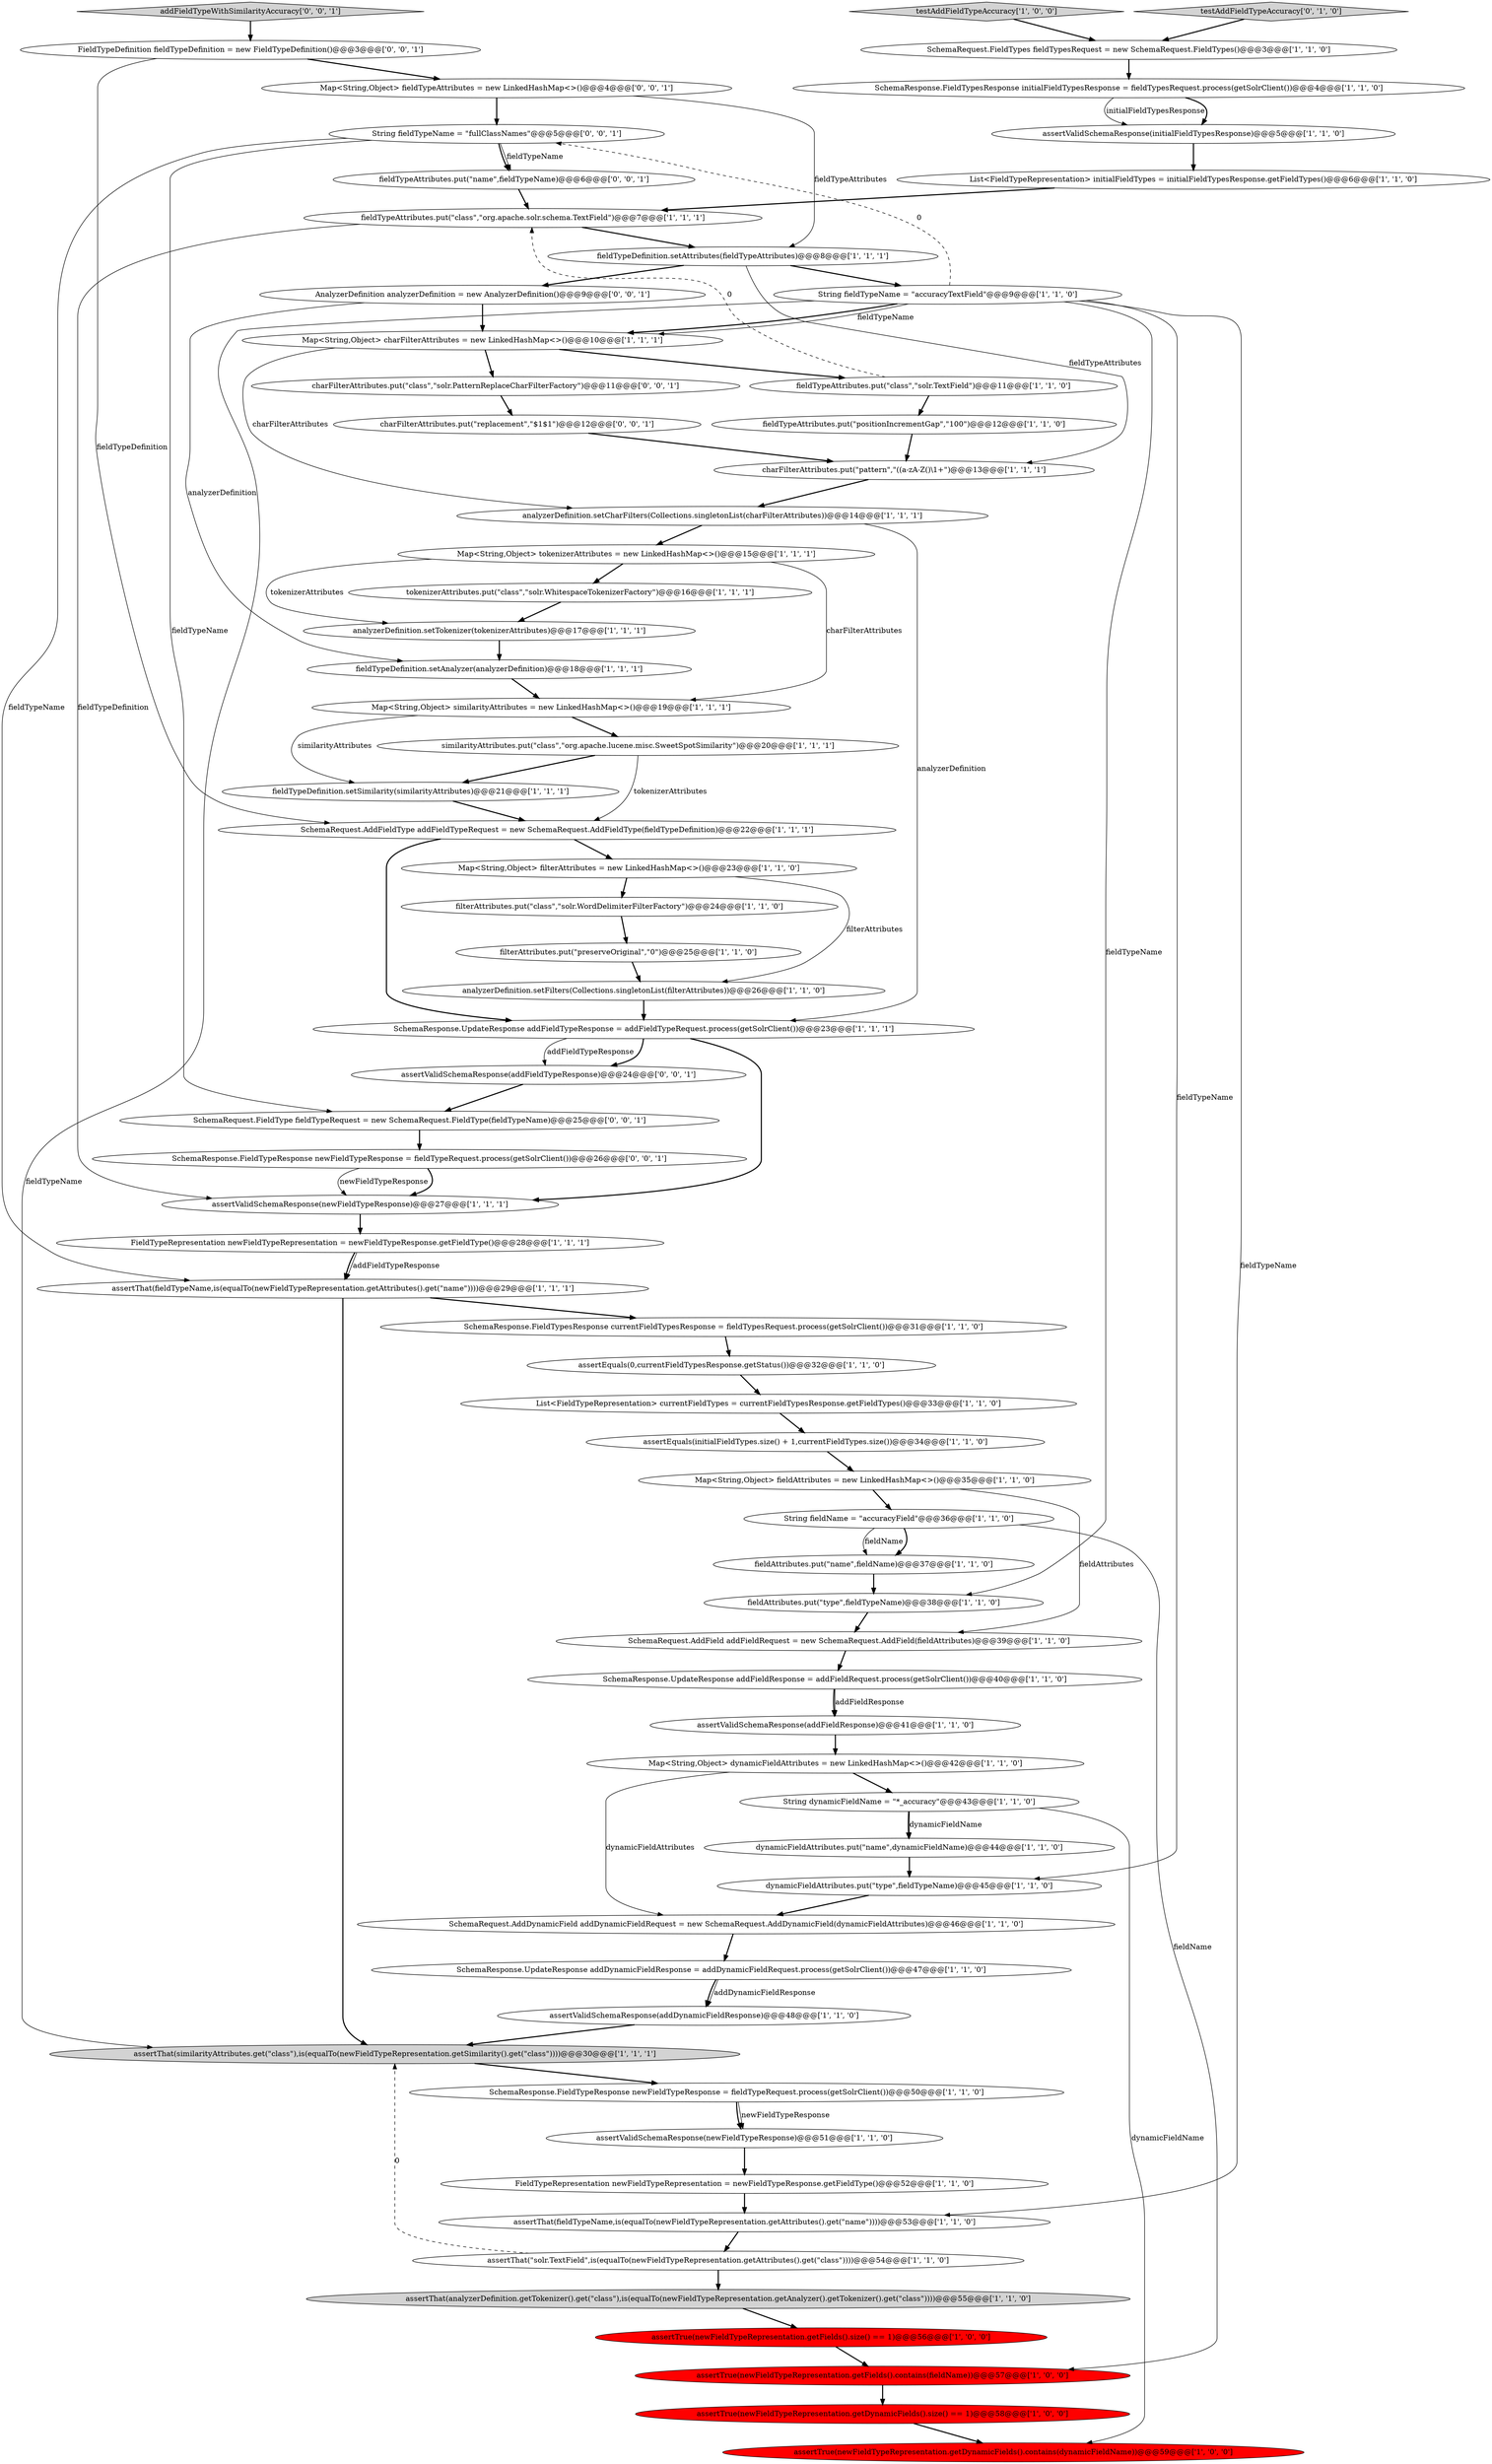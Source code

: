 digraph {
15 [style = filled, label = "assertValidSchemaResponse(addFieldResponse)@@@41@@@['1', '1', '0']", fillcolor = white, shape = ellipse image = "AAA0AAABBB1BBB"];
32 [style = filled, label = "SchemaRequest.FieldTypes fieldTypesRequest = new SchemaRequest.FieldTypes()@@@3@@@['1', '1', '0']", fillcolor = white, shape = ellipse image = "AAA0AAABBB1BBB"];
47 [style = filled, label = "analyzerDefinition.setCharFilters(Collections.singletonList(charFilterAttributes))@@@14@@@['1', '1', '1']", fillcolor = white, shape = ellipse image = "AAA0AAABBB1BBB"];
5 [style = filled, label = "filterAttributes.put(\"preserveOriginal\",\"0\")@@@25@@@['1', '1', '0']", fillcolor = white, shape = ellipse image = "AAA0AAABBB1BBB"];
40 [style = filled, label = "SchemaResponse.FieldTypesResponse initialFieldTypesResponse = fieldTypesRequest.process(getSolrClient())@@@4@@@['1', '1', '0']", fillcolor = white, shape = ellipse image = "AAA0AAABBB1BBB"];
14 [style = filled, label = "FieldTypeRepresentation newFieldTypeRepresentation = newFieldTypeResponse.getFieldType()@@@28@@@['1', '1', '1']", fillcolor = white, shape = ellipse image = "AAA0AAABBB1BBB"];
20 [style = filled, label = "dynamicFieldAttributes.put(\"name\",dynamicFieldName)@@@44@@@['1', '1', '0']", fillcolor = white, shape = ellipse image = "AAA0AAABBB1BBB"];
36 [style = filled, label = "assertValidSchemaResponse(addDynamicFieldResponse)@@@48@@@['1', '1', '0']", fillcolor = white, shape = ellipse image = "AAA0AAABBB1BBB"];
37 [style = filled, label = "SchemaResponse.FieldTypesResponse currentFieldTypesResponse = fieldTypesRequest.process(getSolrClient())@@@31@@@['1', '1', '0']", fillcolor = white, shape = ellipse image = "AAA0AAABBB1BBB"];
4 [style = filled, label = "assertTrue(newFieldTypeRepresentation.getFields().size() == 1)@@@56@@@['1', '0', '0']", fillcolor = red, shape = ellipse image = "AAA1AAABBB1BBB"];
9 [style = filled, label = "assertValidSchemaResponse(newFieldTypeResponse)@@@27@@@['1', '1', '1']", fillcolor = white, shape = ellipse image = "AAA0AAABBB1BBB"];
53 [style = filled, label = "Map<String,Object> dynamicFieldAttributes = new LinkedHashMap<>()@@@42@@@['1', '1', '0']", fillcolor = white, shape = ellipse image = "AAA0AAABBB1BBB"];
16 [style = filled, label = "SchemaResponse.UpdateResponse addDynamicFieldResponse = addDynamicFieldRequest.process(getSolrClient())@@@47@@@['1', '1', '0']", fillcolor = white, shape = ellipse image = "AAA0AAABBB1BBB"];
43 [style = filled, label = "assertEquals(initialFieldTypes.size() + 1,currentFieldTypes.size())@@@34@@@['1', '1', '0']", fillcolor = white, shape = ellipse image = "AAA0AAABBB1BBB"];
66 [style = filled, label = "AnalyzerDefinition analyzerDefinition = new AnalyzerDefinition()@@@9@@@['0', '0', '1']", fillcolor = white, shape = ellipse image = "AAA0AAABBB3BBB"];
67 [style = filled, label = "String fieldTypeName = \"fullClassNames\"@@@5@@@['0', '0', '1']", fillcolor = white, shape = ellipse image = "AAA0AAABBB3BBB"];
58 [style = filled, label = "testAddFieldTypeAccuracy['0', '1', '0']", fillcolor = lightgray, shape = diamond image = "AAA0AAABBB2BBB"];
49 [style = filled, label = "fieldAttributes.put(\"name\",fieldName)@@@37@@@['1', '1', '0']", fillcolor = white, shape = ellipse image = "AAA0AAABBB1BBB"];
0 [style = filled, label = "SchemaResponse.UpdateResponse addFieldTypeResponse = addFieldTypeRequest.process(getSolrClient())@@@23@@@['1', '1', '1']", fillcolor = white, shape = ellipse image = "AAA0AAABBB1BBB"];
1 [style = filled, label = "Map<String,Object> fieldAttributes = new LinkedHashMap<>()@@@35@@@['1', '1', '0']", fillcolor = white, shape = ellipse image = "AAA0AAABBB1BBB"];
19 [style = filled, label = "assertTrue(newFieldTypeRepresentation.getFields().contains(fieldName))@@@57@@@['1', '0', '0']", fillcolor = red, shape = ellipse image = "AAA1AAABBB1BBB"];
26 [style = filled, label = "fieldTypeDefinition.setAnalyzer(analyzerDefinition)@@@18@@@['1', '1', '1']", fillcolor = white, shape = ellipse image = "AAA0AAABBB1BBB"];
54 [style = filled, label = "assertThat(fieldTypeName,is(equalTo(newFieldTypeRepresentation.getAttributes().get(\"name\"))))@@@53@@@['1', '1', '0']", fillcolor = white, shape = ellipse image = "AAA0AAABBB1BBB"];
64 [style = filled, label = "Map<String,Object> fieldTypeAttributes = new LinkedHashMap<>()@@@4@@@['0', '0', '1']", fillcolor = white, shape = ellipse image = "AAA0AAABBB3BBB"];
68 [style = filled, label = "SchemaResponse.FieldTypeResponse newFieldTypeResponse = fieldTypeRequest.process(getSolrClient())@@@26@@@['0', '0', '1']", fillcolor = white, shape = ellipse image = "AAA0AAABBB3BBB"];
48 [style = filled, label = "fieldTypeAttributes.put(\"positionIncrementGap\",\"100\")@@@12@@@['1', '1', '0']", fillcolor = white, shape = ellipse image = "AAA0AAABBB1BBB"];
35 [style = filled, label = "tokenizerAttributes.put(\"class\",\"solr.WhitespaceTokenizerFactory\")@@@16@@@['1', '1', '1']", fillcolor = white, shape = ellipse image = "AAA0AAABBB1BBB"];
17 [style = filled, label = "testAddFieldTypeAccuracy['1', '0', '0']", fillcolor = lightgray, shape = diamond image = "AAA0AAABBB1BBB"];
44 [style = filled, label = "SchemaRequest.AddField addFieldRequest = new SchemaRequest.AddField(fieldAttributes)@@@39@@@['1', '1', '0']", fillcolor = white, shape = ellipse image = "AAA0AAABBB1BBB"];
3 [style = filled, label = "String dynamicFieldName = \"*_accuracy\"@@@43@@@['1', '1', '0']", fillcolor = white, shape = ellipse image = "AAA0AAABBB1BBB"];
55 [style = filled, label = "dynamicFieldAttributes.put(\"type\",fieldTypeName)@@@45@@@['1', '1', '0']", fillcolor = white, shape = ellipse image = "AAA0AAABBB1BBB"];
28 [style = filled, label = "Map<String,Object> similarityAttributes = new LinkedHashMap<>()@@@19@@@['1', '1', '1']", fillcolor = white, shape = ellipse image = "AAA0AAABBB1BBB"];
2 [style = filled, label = "similarityAttributes.put(\"class\",\"org.apache.lucene.misc.SweetSpotSimilarity\")@@@20@@@['1', '1', '1']", fillcolor = white, shape = ellipse image = "AAA0AAABBB1BBB"];
25 [style = filled, label = "assertThat(fieldTypeName,is(equalTo(newFieldTypeRepresentation.getAttributes().get(\"name\"))))@@@29@@@['1', '1', '1']", fillcolor = white, shape = ellipse image = "AAA0AAABBB1BBB"];
11 [style = filled, label = "SchemaRequest.AddFieldType addFieldTypeRequest = new SchemaRequest.AddFieldType(fieldTypeDefinition)@@@22@@@['1', '1', '1']", fillcolor = white, shape = ellipse image = "AAA0AAABBB1BBB"];
62 [style = filled, label = "assertValidSchemaResponse(addFieldTypeResponse)@@@24@@@['0', '0', '1']", fillcolor = white, shape = ellipse image = "AAA0AAABBB3BBB"];
63 [style = filled, label = "FieldTypeDefinition fieldTypeDefinition = new FieldTypeDefinition()@@@3@@@['0', '0', '1']", fillcolor = white, shape = ellipse image = "AAA0AAABBB3BBB"];
65 [style = filled, label = "fieldTypeAttributes.put(\"name\",fieldTypeName)@@@6@@@['0', '0', '1']", fillcolor = white, shape = ellipse image = "AAA0AAABBB3BBB"];
42 [style = filled, label = "fieldAttributes.put(\"type\",fieldTypeName)@@@38@@@['1', '1', '0']", fillcolor = white, shape = ellipse image = "AAA0AAABBB1BBB"];
7 [style = filled, label = "assertTrue(newFieldTypeRepresentation.getDynamicFields().contains(dynamicFieldName))@@@59@@@['1', '0', '0']", fillcolor = red, shape = ellipse image = "AAA1AAABBB1BBB"];
56 [style = filled, label = "assertValidSchemaResponse(initialFieldTypesResponse)@@@5@@@['1', '1', '0']", fillcolor = white, shape = ellipse image = "AAA0AAABBB1BBB"];
59 [style = filled, label = "charFilterAttributes.put(\"class\",\"solr.PatternReplaceCharFilterFactory\")@@@11@@@['0', '0', '1']", fillcolor = white, shape = ellipse image = "AAA0AAABBB3BBB"];
50 [style = filled, label = "assertTrue(newFieldTypeRepresentation.getDynamicFields().size() == 1)@@@58@@@['1', '0', '0']", fillcolor = red, shape = ellipse image = "AAA1AAABBB1BBB"];
27 [style = filled, label = "charFilterAttributes.put(\"pattern\",\"((a-zA-Z()\\1+\")@@@13@@@['1', '1', '1']", fillcolor = white, shape = ellipse image = "AAA0AAABBB1BBB"];
23 [style = filled, label = "assertEquals(0,currentFieldTypesResponse.getStatus())@@@32@@@['1', '1', '0']", fillcolor = white, shape = ellipse image = "AAA0AAABBB1BBB"];
51 [style = filled, label = "SchemaResponse.FieldTypeResponse newFieldTypeResponse = fieldTypeRequest.process(getSolrClient())@@@50@@@['1', '1', '0']", fillcolor = white, shape = ellipse image = "AAA0AAABBB1BBB"];
24 [style = filled, label = "SchemaRequest.AddDynamicField addDynamicFieldRequest = new SchemaRequest.AddDynamicField(dynamicFieldAttributes)@@@46@@@['1', '1', '0']", fillcolor = white, shape = ellipse image = "AAA0AAABBB1BBB"];
41 [style = filled, label = "String fieldTypeName = \"accuracyTextField\"@@@9@@@['1', '1', '0']", fillcolor = white, shape = ellipse image = "AAA0AAABBB1BBB"];
45 [style = filled, label = "List<FieldTypeRepresentation> initialFieldTypes = initialFieldTypesResponse.getFieldTypes()@@@6@@@['1', '1', '0']", fillcolor = white, shape = ellipse image = "AAA0AAABBB1BBB"];
52 [style = filled, label = "assertValidSchemaResponse(newFieldTypeResponse)@@@51@@@['1', '1', '0']", fillcolor = white, shape = ellipse image = "AAA0AAABBB1BBB"];
31 [style = filled, label = "assertThat(similarityAttributes.get(\"class\"),is(equalTo(newFieldTypeRepresentation.getSimilarity().get(\"class\"))))@@@30@@@['1', '1', '1']", fillcolor = lightgray, shape = ellipse image = "AAA0AAABBB1BBB"];
57 [style = filled, label = "filterAttributes.put(\"class\",\"solr.WordDelimiterFilterFactory\")@@@24@@@['1', '1', '0']", fillcolor = white, shape = ellipse image = "AAA0AAABBB1BBB"];
12 [style = filled, label = "fieldTypeDefinition.setSimilarity(similarityAttributes)@@@21@@@['1', '1', '1']", fillcolor = white, shape = ellipse image = "AAA0AAABBB1BBB"];
18 [style = filled, label = "assertThat(\"solr.TextField\",is(equalTo(newFieldTypeRepresentation.getAttributes().get(\"class\"))))@@@54@@@['1', '1', '0']", fillcolor = white, shape = ellipse image = "AAA0AAABBB1BBB"];
13 [style = filled, label = "fieldTypeAttributes.put(\"class\",\"solr.TextField\")@@@11@@@['1', '1', '0']", fillcolor = white, shape = ellipse image = "AAA0AAABBB1BBB"];
38 [style = filled, label = "Map<String,Object> tokenizerAttributes = new LinkedHashMap<>()@@@15@@@['1', '1', '1']", fillcolor = white, shape = ellipse image = "AAA0AAABBB1BBB"];
60 [style = filled, label = "charFilterAttributes.put(\"replacement\",\"$1$1\")@@@12@@@['0', '0', '1']", fillcolor = white, shape = ellipse image = "AAA0AAABBB3BBB"];
34 [style = filled, label = "fieldTypeAttributes.put(\"class\",\"org.apache.solr.schema.TextField\")@@@7@@@['1', '1', '1']", fillcolor = white, shape = ellipse image = "AAA0AAABBB1BBB"];
6 [style = filled, label = "assertThat(analyzerDefinition.getTokenizer().get(\"class\"),is(equalTo(newFieldTypeRepresentation.getAnalyzer().getTokenizer().get(\"class\"))))@@@55@@@['1', '1', '0']", fillcolor = lightgray, shape = ellipse image = "AAA0AAABBB1BBB"];
39 [style = filled, label = "FieldTypeRepresentation newFieldTypeRepresentation = newFieldTypeResponse.getFieldType()@@@52@@@['1', '1', '0']", fillcolor = white, shape = ellipse image = "AAA0AAABBB1BBB"];
30 [style = filled, label = "analyzerDefinition.setTokenizer(tokenizerAttributes)@@@17@@@['1', '1', '1']", fillcolor = white, shape = ellipse image = "AAA0AAABBB1BBB"];
33 [style = filled, label = "String fieldName = \"accuracyField\"@@@36@@@['1', '1', '0']", fillcolor = white, shape = ellipse image = "AAA0AAABBB1BBB"];
46 [style = filled, label = "Map<String,Object> charFilterAttributes = new LinkedHashMap<>()@@@10@@@['1', '1', '1']", fillcolor = white, shape = ellipse image = "AAA0AAABBB1BBB"];
8 [style = filled, label = "Map<String,Object> filterAttributes = new LinkedHashMap<>()@@@23@@@['1', '1', '0']", fillcolor = white, shape = ellipse image = "AAA0AAABBB1BBB"];
22 [style = filled, label = "analyzerDefinition.setFilters(Collections.singletonList(filterAttributes))@@@26@@@['1', '1', '0']", fillcolor = white, shape = ellipse image = "AAA0AAABBB1BBB"];
69 [style = filled, label = "SchemaRequest.FieldType fieldTypeRequest = new SchemaRequest.FieldType(fieldTypeName)@@@25@@@['0', '0', '1']", fillcolor = white, shape = ellipse image = "AAA0AAABBB3BBB"];
29 [style = filled, label = "List<FieldTypeRepresentation> currentFieldTypes = currentFieldTypesResponse.getFieldTypes()@@@33@@@['1', '1', '0']", fillcolor = white, shape = ellipse image = "AAA0AAABBB1BBB"];
61 [style = filled, label = "addFieldTypeWithSimilarityAccuracy['0', '0', '1']", fillcolor = lightgray, shape = diamond image = "AAA0AAABBB3BBB"];
21 [style = filled, label = "fieldTypeDefinition.setAttributes(fieldTypeAttributes)@@@8@@@['1', '1', '1']", fillcolor = white, shape = ellipse image = "AAA0AAABBB1BBB"];
10 [style = filled, label = "SchemaResponse.UpdateResponse addFieldResponse = addFieldRequest.process(getSolrClient())@@@40@@@['1', '1', '0']", fillcolor = white, shape = ellipse image = "AAA0AAABBB1BBB"];
14->25 [style = bold, label=""];
46->13 [style = bold, label=""];
58->32 [style = bold, label=""];
14->25 [style = solid, label="addFieldTypeResponse"];
39->54 [style = bold, label=""];
41->31 [style = solid, label="fieldTypeName"];
69->68 [style = bold, label=""];
48->27 [style = bold, label=""];
34->9 [style = solid, label="fieldTypeDefinition"];
25->31 [style = bold, label=""];
23->29 [style = bold, label=""];
1->33 [style = bold, label=""];
42->44 [style = bold, label=""];
22->0 [style = bold, label=""];
28->12 [style = solid, label="similarityAttributes"];
43->1 [style = bold, label=""];
9->14 [style = bold, label=""];
29->43 [style = bold, label=""];
26->28 [style = bold, label=""];
3->7 [style = solid, label="dynamicFieldName"];
8->57 [style = bold, label=""];
46->59 [style = bold, label=""];
40->56 [style = solid, label="initialFieldTypesResponse"];
51->52 [style = solid, label="newFieldTypeResponse"];
66->46 [style = bold, label=""];
59->60 [style = bold, label=""];
36->31 [style = bold, label=""];
30->26 [style = bold, label=""];
12->11 [style = bold, label=""];
4->19 [style = bold, label=""];
21->41 [style = bold, label=""];
21->27 [style = solid, label="fieldTypeAttributes"];
0->62 [style = bold, label=""];
6->4 [style = bold, label=""];
38->28 [style = solid, label="charFilterAttributes"];
31->51 [style = bold, label=""];
25->37 [style = bold, label=""];
64->21 [style = solid, label="fieldTypeAttributes"];
68->9 [style = bold, label=""];
47->0 [style = solid, label="analyzerDefinition"];
57->5 [style = bold, label=""];
38->30 [style = solid, label="tokenizerAttributes"];
11->8 [style = bold, label=""];
41->46 [style = bold, label=""];
27->47 [style = bold, label=""];
38->35 [style = bold, label=""];
5->22 [style = bold, label=""];
61->63 [style = bold, label=""];
18->31 [style = dashed, label="0"];
21->66 [style = bold, label=""];
67->65 [style = solid, label="fieldTypeName"];
68->9 [style = solid, label="newFieldTypeResponse"];
16->36 [style = bold, label=""];
40->56 [style = bold, label=""];
16->36 [style = solid, label="addDynamicFieldResponse"];
66->26 [style = solid, label="analyzerDefinition"];
53->24 [style = solid, label="dynamicFieldAttributes"];
15->53 [style = bold, label=""];
13->48 [style = bold, label=""];
1->44 [style = solid, label="fieldAttributes"];
19->50 [style = bold, label=""];
8->22 [style = solid, label="filterAttributes"];
51->52 [style = bold, label=""];
41->54 [style = solid, label="fieldTypeName"];
67->69 [style = solid, label="fieldTypeName"];
56->45 [style = bold, label=""];
18->6 [style = bold, label=""];
32->40 [style = bold, label=""];
64->67 [style = bold, label=""];
46->47 [style = solid, label="charFilterAttributes"];
33->49 [style = bold, label=""];
35->30 [style = bold, label=""];
62->69 [style = bold, label=""];
67->25 [style = solid, label="fieldTypeName"];
41->42 [style = solid, label="fieldTypeName"];
13->34 [style = dashed, label="0"];
60->27 [style = bold, label=""];
34->21 [style = bold, label=""];
0->62 [style = solid, label="addFieldTypeResponse"];
49->42 [style = bold, label=""];
33->19 [style = solid, label="fieldName"];
0->9 [style = bold, label=""];
52->39 [style = bold, label=""];
10->15 [style = bold, label=""];
63->64 [style = bold, label=""];
65->34 [style = bold, label=""];
53->3 [style = bold, label=""];
2->11 [style = solid, label="tokenizerAttributes"];
44->10 [style = bold, label=""];
55->24 [style = bold, label=""];
50->7 [style = bold, label=""];
17->32 [style = bold, label=""];
10->15 [style = solid, label="addFieldResponse"];
37->23 [style = bold, label=""];
47->38 [style = bold, label=""];
67->65 [style = bold, label=""];
41->46 [style = solid, label="fieldTypeName"];
20->55 [style = bold, label=""];
2->12 [style = bold, label=""];
33->49 [style = solid, label="fieldName"];
3->20 [style = solid, label="dynamicFieldName"];
41->67 [style = dashed, label="0"];
24->16 [style = bold, label=""];
28->2 [style = bold, label=""];
3->20 [style = bold, label=""];
11->0 [style = bold, label=""];
54->18 [style = bold, label=""];
63->11 [style = solid, label="fieldTypeDefinition"];
41->55 [style = solid, label="fieldTypeName"];
45->34 [style = bold, label=""];
}
